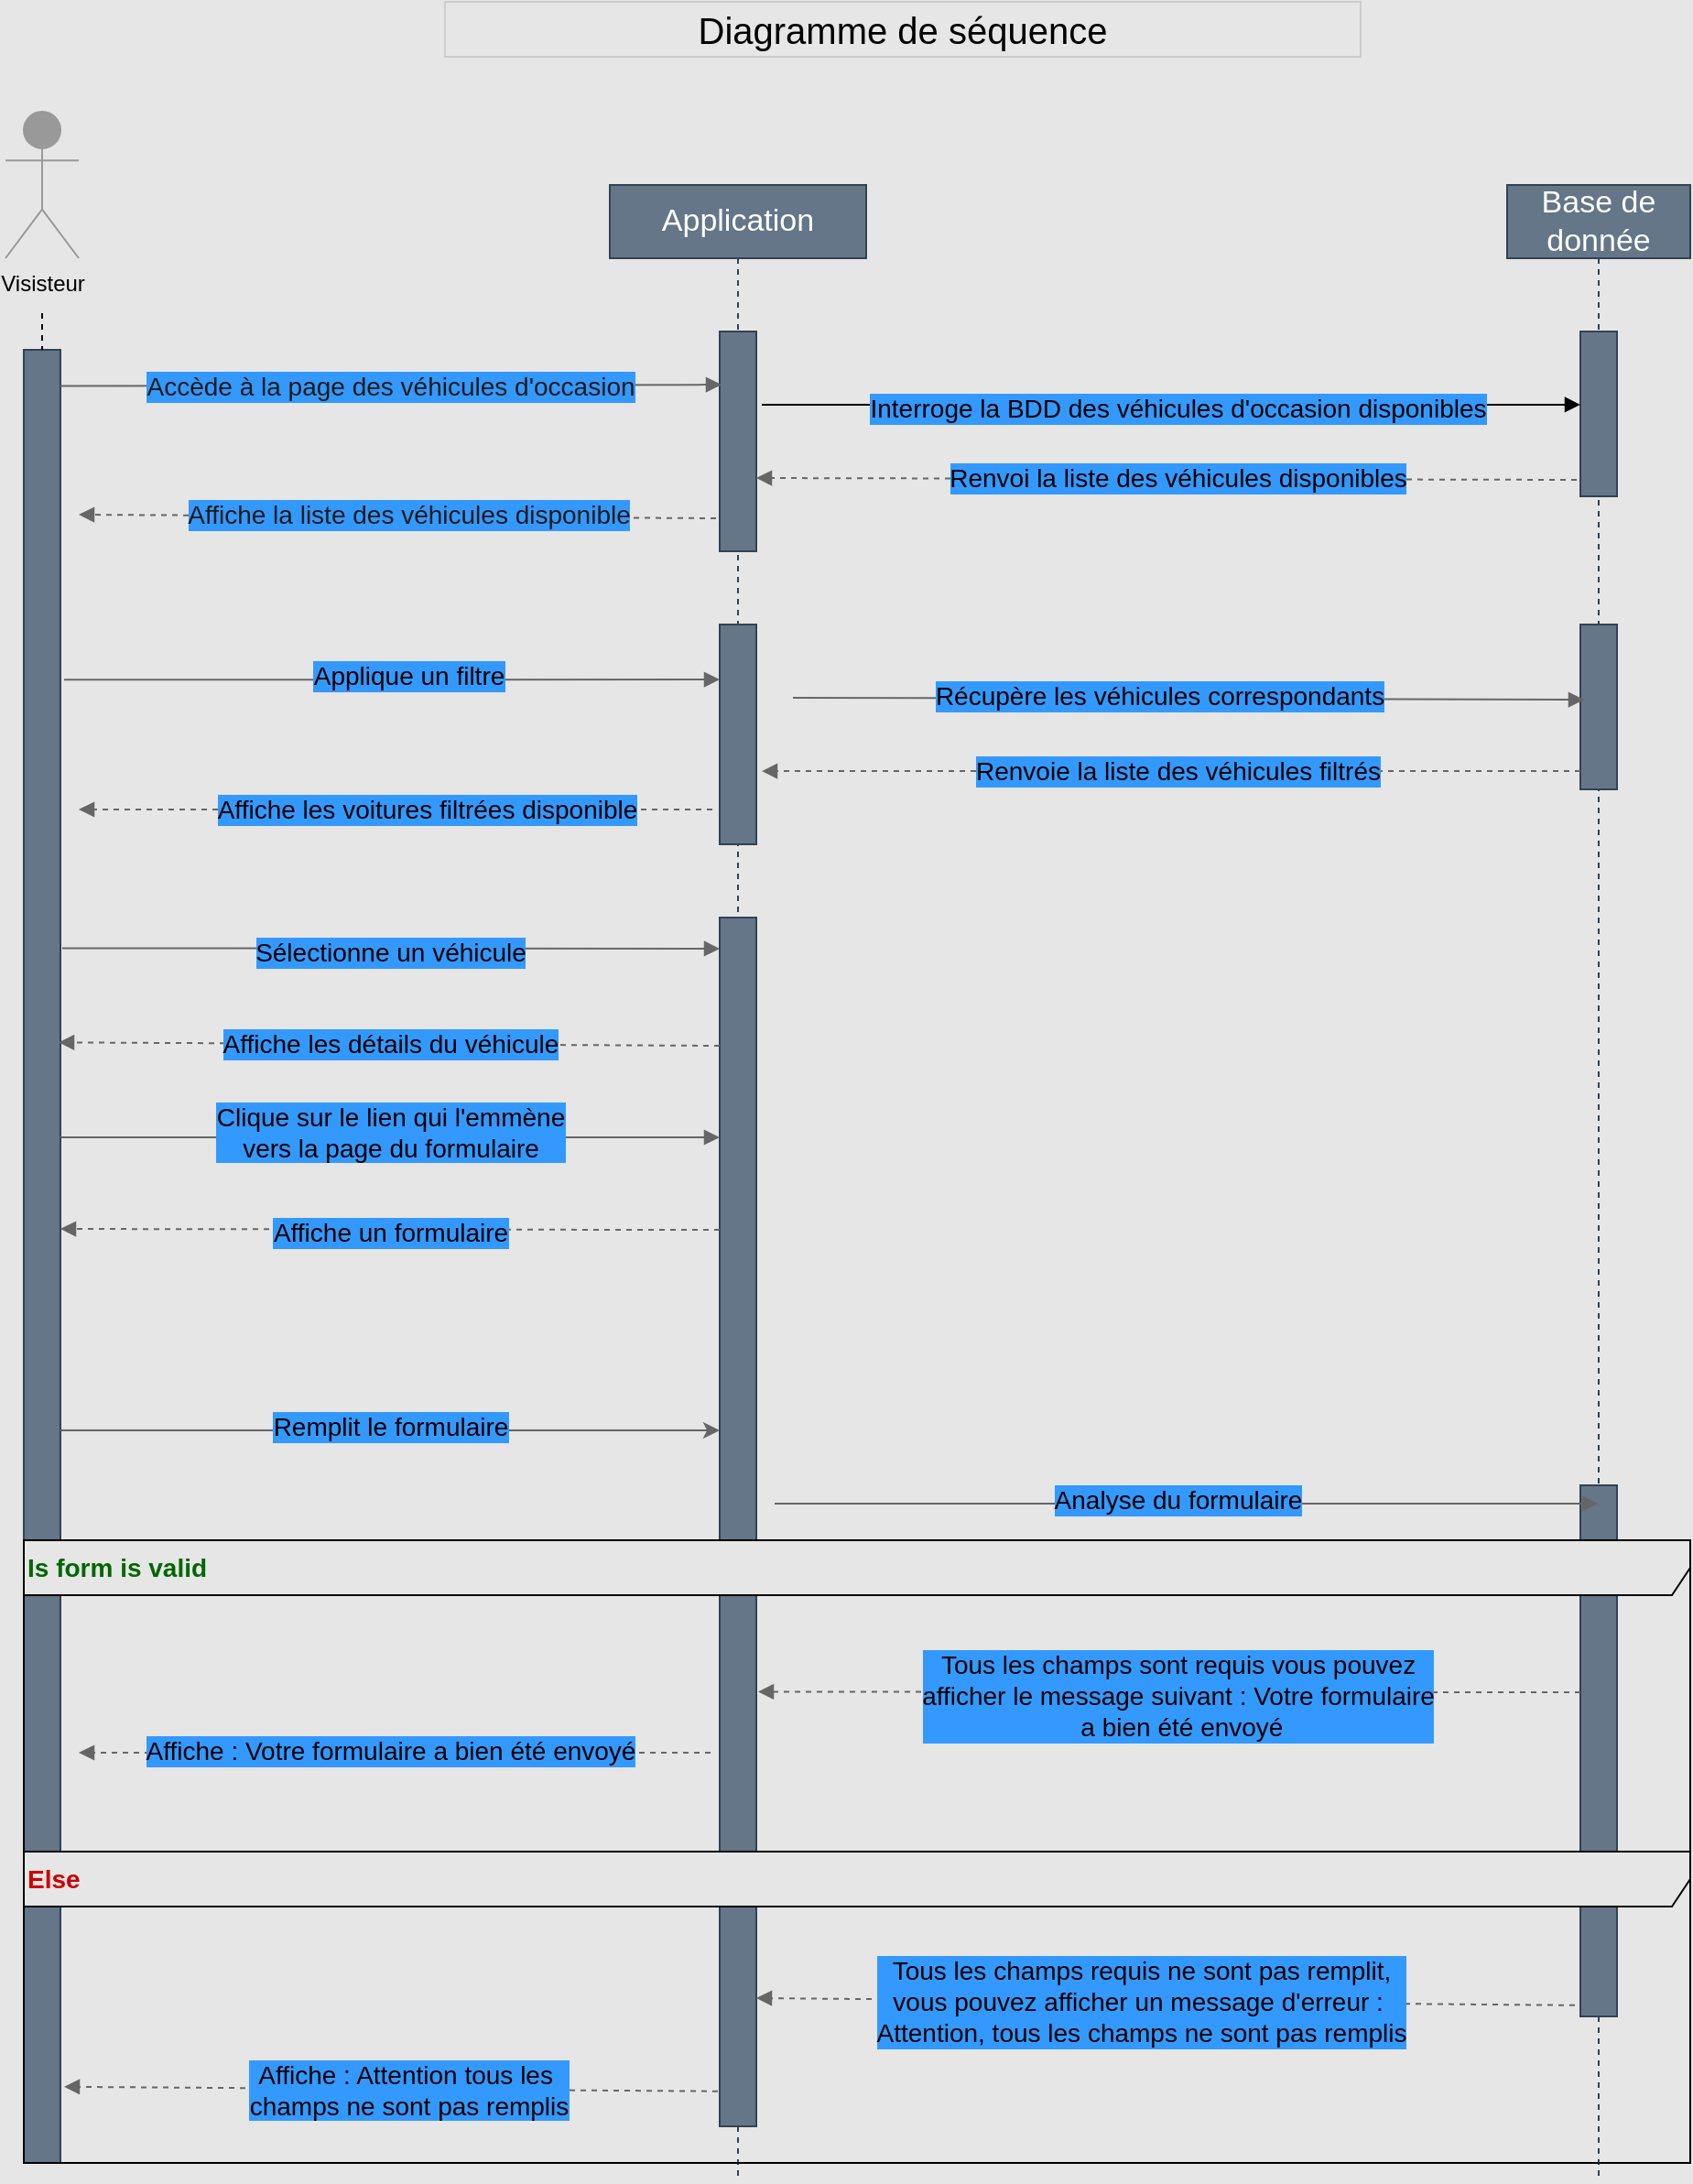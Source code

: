 <mxfile>
    <diagram id="EEniUPORFNaUa7GO9qbn" name="Page-1">
        <mxGraphModel dx="1405" dy="779" grid="1" gridSize="10" guides="1" tooltips="1" connect="1" arrows="1" fold="1" page="1" pageScale="1" pageWidth="1169" pageHeight="827" background="#E6E6E6" math="0" shadow="0">
            <root>
                <mxCell id="0"/>
                <mxCell id="1" parent="0"/>
                <mxCell id="9" value="" style="html=1;points=[];perimeter=orthogonalPerimeter;fillColor=#647687;labelBackgroundColor=none;strokeColor=#314354;fontSize=17;fontColor=#ffffff;" parent="1" vertex="1">
                    <mxGeometry x="80" y="210" width="20" height="990" as="geometry"/>
                </mxCell>
                <mxCell id="2" value="Visisteur" style="shape=umlActor;verticalLabelPosition=bottom;verticalAlign=top;html=1;fillColor=#999999;fontColor=#000000;strokeColor=#999999;" parent="1" vertex="1">
                    <mxGeometry x="70" y="80" width="40" height="80" as="geometry"/>
                </mxCell>
                <mxCell id="3" value="&lt;font style=&quot;font-size: 20px;&quot;&gt;Diagramme de séquence&lt;/font&gt;" style="text;html=1;align=center;verticalAlign=middle;whiteSpace=wrap;rounded=0;fillColor=none;fontColor=#000000;strokeColor=#CCCCCC;" parent="1" vertex="1">
                    <mxGeometry x="310" y="20" width="500" height="30" as="geometry"/>
                </mxCell>
                <mxCell id="4" value="Base de donnée" style="shape=umlLifeline;perimeter=lifelinePerimeter;whiteSpace=wrap;html=1;container=1;collapsible=0;recursiveResize=0;outlineConnect=0;labelBackgroundColor=none;strokeColor=#314354;fontSize=17;fillColor=#647687;fontColor=#ffffff;" parent="1" vertex="1">
                    <mxGeometry x="890" y="120" width="100" height="1090" as="geometry"/>
                </mxCell>
                <mxCell id="5" value="" style="html=1;points=[];perimeter=orthogonalPerimeter;fillColor=#647687;labelBackgroundColor=none;strokeColor=#314354;fontSize=20;fontColor=#ffffff;" parent="4" vertex="1">
                    <mxGeometry x="40" y="80" width="20" height="90" as="geometry"/>
                </mxCell>
                <mxCell id="20" value="" style="html=1;points=[];perimeter=orthogonalPerimeter;fillColor=#647687;labelBackgroundColor=none;strokeColor=#314354;fontSize=20;fontColor=#ffffff;" parent="4" vertex="1">
                    <mxGeometry x="40" y="240" width="20" height="90" as="geometry"/>
                </mxCell>
                <mxCell id="41" value="" style="html=1;points=[];perimeter=orthogonalPerimeter;labelBackgroundColor=none;strokeColor=#314354;fontSize=20;fillColor=#647687;fontColor=#ffffff;" parent="4" vertex="1">
                    <mxGeometry x="40" y="710" width="20" height="290" as="geometry"/>
                </mxCell>
                <mxCell id="6" value="Application" style="shape=umlLifeline;perimeter=lifelinePerimeter;whiteSpace=wrap;html=1;container=1;collapsible=0;recursiveResize=0;outlineConnect=0;labelBackgroundColor=none;strokeColor=#314354;fontSize=17;fillColor=#647687;fontColor=#ffffff;" parent="1" vertex="1">
                    <mxGeometry x="400" y="120" width="140" height="1090" as="geometry"/>
                </mxCell>
                <mxCell id="7" value="" style="html=1;points=[];perimeter=orthogonalPerimeter;labelBackgroundColor=none;strokeColor=#314354;fontSize=20;fillColor=#647687;fontColor=#ffffff;" parent="6" vertex="1">
                    <mxGeometry x="60" y="80" width="20" height="120" as="geometry"/>
                </mxCell>
                <mxCell id="19" value="" style="html=1;points=[];perimeter=orthogonalPerimeter;labelBackgroundColor=none;strokeColor=#314354;fontSize=20;fillColor=#647687;fontColor=#ffffff;" parent="6" vertex="1">
                    <mxGeometry x="60" y="240" width="20" height="120" as="geometry"/>
                </mxCell>
                <mxCell id="30" value="" style="html=1;points=[];perimeter=orthogonalPerimeter;labelBackgroundColor=none;strokeColor=#314354;fontSize=20;fillColor=#647687;fontColor=#ffffff;" parent="6" vertex="1">
                    <mxGeometry x="60" y="400" width="20" height="660" as="geometry"/>
                </mxCell>
                <mxCell id="97" value="&lt;font style=&quot;font-size: 14px;&quot; color=&quot;#006600&quot;&gt;&lt;b&gt;Is form is valid&lt;/b&gt;&lt;/font&gt;" style="shape=umlFrame;whiteSpace=wrap;html=1;fontSize=14;fillColor=#E6E6E6;strokeColor=#000000;width=910;height=30;align=left;" parent="6" vertex="1">
                    <mxGeometry x="-320" y="740" width="910" height="170" as="geometry"/>
                </mxCell>
                <mxCell id="98" value="&lt;font color=&quot;#cc0000&quot; style=&quot;font-size: 14px;&quot;&gt;&lt;b style=&quot;&quot;&gt;Else&lt;/b&gt;&lt;/font&gt;" style="shape=umlFrame;whiteSpace=wrap;html=1;fontSize=14;fillColor=#E6E6E6;strokeColor=#000000;width=910;height=30;align=left;" parent="6" vertex="1">
                    <mxGeometry x="-320" y="910" width="910" height="170" as="geometry"/>
                </mxCell>
                <mxCell id="8" value="" style="endArrow=none;dashed=1;html=1;fontSize=20;strokeColor=#000000;startArrow=none;" parent="1" source="9" edge="1">
                    <mxGeometry width="50" height="50" relative="1" as="geometry">
                        <mxPoint x="140" y="190" as="sourcePoint"/>
                        <mxPoint x="90" y="1200" as="targetPoint"/>
                    </mxGeometry>
                </mxCell>
                <mxCell id="10" value="" style="endArrow=none;dashed=1;html=1;fontSize=20;strokeColor=#000000;" parent="1" target="9" edge="1">
                    <mxGeometry width="50" height="50" relative="1" as="geometry">
                        <mxPoint x="90" y="190" as="sourcePoint"/>
                        <mxPoint x="140" y="800" as="targetPoint"/>
                    </mxGeometry>
                </mxCell>
                <mxCell id="11" value="" style="html=1;verticalAlign=bottom;labelBackgroundColor=none;endArrow=block;endFill=1;strokeColor=#666666;fontSize=17;entryX=0.05;entryY=0.242;entryDx=0;entryDy=0;entryPerimeter=0;exitX=1;exitY=0.02;exitDx=0;exitDy=0;exitPerimeter=0;fillColor=none;" parent="1" source="9" target="7" edge="1">
                    <mxGeometry width="160" relative="1" as="geometry">
                        <mxPoint x="150" y="229" as="sourcePoint"/>
                        <mxPoint x="510" y="360" as="targetPoint"/>
                    </mxGeometry>
                </mxCell>
                <mxCell id="79" value="&lt;font style=&quot;font-size: 14px;&quot;&gt;Accède à la page des véhicules d'occasion&lt;/font&gt;" style="edgeLabel;html=1;align=center;verticalAlign=middle;resizable=0;points=[];labelBackgroundColor=#3399FF;fontColor=#1A1A1A;" parent="11" vertex="1" connectable="0">
                    <mxGeometry x="0.125" relative="1" as="geometry">
                        <mxPoint x="-23" as="offset"/>
                    </mxGeometry>
                </mxCell>
                <mxCell id="13" value="" style="html=1;verticalAlign=bottom;labelBackgroundColor=none;endArrow=block;endFill=1;strokeColor=#000000;fontSize=17;fontColor=#000000;exitX=1.15;exitY=0.333;exitDx=0;exitDy=0;exitPerimeter=0;" parent="1" source="7" target="5" edge="1">
                    <mxGeometry width="160" relative="1" as="geometry">
                        <mxPoint x="500" y="240" as="sourcePoint"/>
                        <mxPoint x="760" y="240" as="targetPoint"/>
                    </mxGeometry>
                </mxCell>
                <mxCell id="80" value="Interroge la BDD des véhicules d'occasion disponibles" style="edgeLabel;html=1;align=center;verticalAlign=middle;resizable=0;points=[];fontSize=14;labelBackgroundColor=#3399FF;fontColor=#000000;" parent="13" vertex="1" connectable="0">
                    <mxGeometry x="-0.485" y="-2" relative="1" as="geometry">
                        <mxPoint x="112" as="offset"/>
                    </mxGeometry>
                </mxCell>
                <mxCell id="15" value="" style="html=1;verticalAlign=bottom;labelBackgroundColor=none;endArrow=block;endFill=1;dashed=1;strokeColor=#666666;fontSize=17;fontColor=#000000;exitX=-0.1;exitY=0.9;exitDx=0;exitDy=0;exitPerimeter=0;" parent="1" source="5" edge="1">
                    <mxGeometry width="160" relative="1" as="geometry">
                        <mxPoint x="350" y="350" as="sourcePoint"/>
                        <mxPoint x="480" y="280" as="targetPoint"/>
                    </mxGeometry>
                </mxCell>
                <mxCell id="81" value="Renvoi la liste des véhicules disponibles" style="edgeLabel;html=1;align=center;verticalAlign=middle;resizable=0;points=[];fontSize=14;labelBackgroundColor=#3399FF;fontColor=#000000;" parent="15" vertex="1" connectable="0">
                    <mxGeometry x="-0.317" y="-1" relative="1" as="geometry">
                        <mxPoint x="-65" as="offset"/>
                    </mxGeometry>
                </mxCell>
                <mxCell id="17" value="" style="html=1;verticalAlign=bottom;labelBackgroundColor=none;endArrow=block;endFill=1;dashed=1;strokeColor=#666666;fontSize=17;fontColor=#000000;exitX=-0.1;exitY=0.85;exitDx=0;exitDy=0;exitPerimeter=0;" parent="1" source="7" edge="1">
                    <mxGeometry width="160" relative="1" as="geometry">
                        <mxPoint x="350" y="340" as="sourcePoint"/>
                        <mxPoint x="110" y="300" as="targetPoint"/>
                    </mxGeometry>
                </mxCell>
                <mxCell id="82" value="Affiche la liste des véhicules disponible" style="edgeLabel;html=1;align=center;verticalAlign=middle;resizable=0;points=[];fontSize=14;labelBackgroundColor=#3399FF;fontColor=#1A1A1A;" parent="17" vertex="1" connectable="0">
                    <mxGeometry x="-0.161" y="2" relative="1" as="geometry">
                        <mxPoint x="-22" y="-3" as="offset"/>
                    </mxGeometry>
                </mxCell>
                <mxCell id="21" value="" style="html=1;verticalAlign=bottom;labelBackgroundColor=none;endArrow=block;endFill=1;strokeColor=#666666;fontSize=17;fontColor=#000000;exitX=1.1;exitY=0.182;exitDx=0;exitDy=0;exitPerimeter=0;" parent="1" source="9" edge="1">
                    <mxGeometry width="160" relative="1" as="geometry">
                        <mxPoint x="150" y="390" as="sourcePoint"/>
                        <mxPoint x="460" y="390" as="targetPoint"/>
                    </mxGeometry>
                </mxCell>
                <mxCell id="83" value="Applique un filtre" style="edgeLabel;html=1;align=center;verticalAlign=middle;resizable=0;points=[];fontSize=14;labelBackgroundColor=#3399FF;fontColor=#000000;" parent="21" vertex="1" connectable="0">
                    <mxGeometry x="0.173" y="2" relative="1" as="geometry">
                        <mxPoint x="-22" as="offset"/>
                    </mxGeometry>
                </mxCell>
                <mxCell id="23" value="" style="html=1;verticalAlign=bottom;labelBackgroundColor=none;endArrow=block;endFill=1;strokeColor=#666666;fontSize=17;fontColor=#000000;entryX=0.1;entryY=0.456;entryDx=0;entryDy=0;entryPerimeter=0;" parent="1" target="20" edge="1">
                    <mxGeometry width="160" relative="1" as="geometry">
                        <mxPoint x="500" y="400" as="sourcePoint"/>
                        <mxPoint x="510" y="440" as="targetPoint"/>
                    </mxGeometry>
                </mxCell>
                <mxCell id="84" value="Récupère les véhicules correspondants" style="edgeLabel;html=1;align=center;verticalAlign=middle;resizable=0;points=[];fontSize=14;labelBackgroundColor=#3399FF;fontColor=#000000;" parent="23" vertex="1" connectable="0">
                    <mxGeometry x="-0.407" y="2" relative="1" as="geometry">
                        <mxPoint x="72" as="offset"/>
                    </mxGeometry>
                </mxCell>
                <mxCell id="25" value="" style="html=1;verticalAlign=bottom;labelBackgroundColor=none;endArrow=block;endFill=1;dashed=1;strokeColor=#666666;fontSize=17;fontColor=#000000;entryX=1.15;entryY=0.667;entryDx=0;entryDy=0;entryPerimeter=0;" parent="1" target="19" edge="1">
                    <mxGeometry width="160" relative="1" as="geometry">
                        <mxPoint x="930" y="440" as="sourcePoint"/>
                        <mxPoint x="500" y="440" as="targetPoint"/>
                    </mxGeometry>
                </mxCell>
                <mxCell id="85" value="Renvoie la liste des véhicules filtrés" style="edgeLabel;html=1;align=center;verticalAlign=middle;resizable=0;points=[];fontSize=14;labelBackgroundColor=#3399FF;fontColor=#000000;" parent="25" vertex="1" connectable="0">
                    <mxGeometry x="0.253" relative="1" as="geometry">
                        <mxPoint x="60" as="offset"/>
                    </mxGeometry>
                </mxCell>
                <mxCell id="28" value="" style="html=1;verticalAlign=bottom;labelBackgroundColor=none;endArrow=block;endFill=1;dashed=1;fontColor=#666666;exitX=-0.2;exitY=0.842;exitDx=0;exitDy=0;exitPerimeter=0;strokeColor=#666666;" parent="1" source="19" edge="1">
                    <mxGeometry width="160" relative="1" as="geometry">
                        <mxPoint x="500" y="400" as="sourcePoint"/>
                        <mxPoint x="110" y="461" as="targetPoint"/>
                    </mxGeometry>
                </mxCell>
                <mxCell id="86" value="Affiche les voitures filtrées disponible" style="edgeLabel;html=1;align=center;verticalAlign=middle;resizable=0;points=[];fontSize=14;labelBackgroundColor=#3399FF;fontColor=#000000;" parent="28" vertex="1" connectable="0">
                    <mxGeometry x="-0.399" relative="1" as="geometry">
                        <mxPoint x="-52" as="offset"/>
                    </mxGeometry>
                </mxCell>
                <mxCell id="32" value="" style="html=1;verticalAlign=bottom;labelBackgroundColor=none;endArrow=block;endFill=1;strokeColor=#666666;fontSize=17;fontColor=#666666;exitX=1.05;exitY=0.33;exitDx=0;exitDy=0;exitPerimeter=0;" parent="1" source="9" edge="1">
                    <mxGeometry width="160" relative="1" as="geometry">
                        <mxPoint x="120" y="541" as="sourcePoint"/>
                        <mxPoint x="460" y="537" as="targetPoint"/>
                    </mxGeometry>
                </mxCell>
                <mxCell id="87" value="Sélectionne un véhicule" style="edgeLabel;html=1;align=center;verticalAlign=middle;resizable=0;points=[];fontSize=14;labelBackgroundColor=#3399FF;fontColor=#000000;" parent="32" vertex="1" connectable="0">
                    <mxGeometry x="-0.125" y="-2" relative="1" as="geometry">
                        <mxPoint x="22" as="offset"/>
                    </mxGeometry>
                </mxCell>
                <mxCell id="38" value="" style="html=1;verticalAlign=bottom;labelBackgroundColor=none;endArrow=block;endFill=1;dashed=1;strokeColor=#666666;fontSize=17;fontColor=#000000;entryX=0.95;entryY=0.382;entryDx=0;entryDy=0;entryPerimeter=0;" parent="1" target="9" edge="1">
                    <mxGeometry width="160" relative="1" as="geometry">
                        <mxPoint x="460" y="590" as="sourcePoint"/>
                        <mxPoint x="110" y="640" as="targetPoint"/>
                    </mxGeometry>
                </mxCell>
                <mxCell id="88" value="Affiche les détails du véhicule" style="edgeLabel;html=1;align=center;verticalAlign=middle;resizable=0;points=[];fontSize=14;labelBackgroundColor=#3399FF;fontColor=#000000;" parent="38" vertex="1" connectable="0">
                    <mxGeometry x="0.125" relative="1" as="geometry">
                        <mxPoint x="23" as="offset"/>
                    </mxGeometry>
                </mxCell>
                <mxCell id="42" value="" style="html=1;verticalAlign=bottom;labelBackgroundColor=none;endArrow=block;endFill=1;strokeColor=#666666;fontSize=17;fontColor=#000000;" parent="1" edge="1">
                    <mxGeometry width="160" relative="1" as="geometry">
                        <mxPoint x="100" y="640" as="sourcePoint"/>
                        <mxPoint x="460" y="640" as="targetPoint"/>
                    </mxGeometry>
                </mxCell>
                <mxCell id="89" value="Clique sur le lien qui l'emmène&lt;br&gt;vers la page du formulaire" style="edgeLabel;html=1;align=center;verticalAlign=middle;resizable=0;points=[];fontSize=14;labelBackgroundColor=#3399FF;fontColor=#000000;" parent="42" vertex="1" connectable="0">
                    <mxGeometry x="0.128" y="3" relative="1" as="geometry">
                        <mxPoint x="-23" as="offset"/>
                    </mxGeometry>
                </mxCell>
                <mxCell id="44" value="" style="html=1;verticalAlign=bottom;labelBackgroundColor=none;endArrow=block;endFill=1;strokeColor=#666666;fontSize=17;fontColor=#000000;" parent="1" target="4" edge="1">
                    <mxGeometry width="160" relative="1" as="geometry">
                        <mxPoint x="490" y="840" as="sourcePoint"/>
                        <mxPoint x="930" y="860" as="targetPoint"/>
                    </mxGeometry>
                </mxCell>
                <mxCell id="92" value="Analyse du formulaire" style="edgeLabel;html=1;align=center;verticalAlign=middle;resizable=0;points=[];fontSize=14;labelBackgroundColor=#3399FF;fontColor=#000000;" parent="44" vertex="1" connectable="0">
                    <mxGeometry x="0.143" y="2" relative="1" as="geometry">
                        <mxPoint x="-37" as="offset"/>
                    </mxGeometry>
                </mxCell>
                <mxCell id="53" value="" style="html=1;verticalAlign=bottom;labelBackgroundColor=none;endArrow=block;endFill=1;dashed=1;strokeColor=#666666;fontSize=17;fontColor=#006600;entryX=1.05;entryY=0.348;entryDx=0;entryDy=0;entryPerimeter=0;" parent="1" edge="1">
                    <mxGeometry width="160" relative="1" as="geometry">
                        <mxPoint x="930" y="943" as="sourcePoint"/>
                        <mxPoint x="481" y="942.72" as="targetPoint"/>
                    </mxGeometry>
                </mxCell>
                <mxCell id="94" value="Tous les champs sont requis vous pouvez&lt;br&gt;afficher le message suivant : Votre formulaire&lt;br&gt;&amp;nbsp;a bien été envoyé" style="edgeLabel;html=1;align=center;verticalAlign=middle;resizable=0;points=[];fontSize=14;fontColor=#000000;labelBackgroundColor=#3399FF;" parent="53" vertex="1" connectable="0">
                    <mxGeometry x="0.078" y="1" relative="1" as="geometry">
                        <mxPoint x="22" y="1" as="offset"/>
                    </mxGeometry>
                </mxCell>
                <mxCell id="55" value="" style="html=1;verticalAlign=bottom;labelBackgroundColor=none;endArrow=block;endFill=1;dashed=1;strokeColor=#666666;fontSize=16;fontColor=#000000;exitX=-0.25;exitY=0.691;exitDx=0;exitDy=0;exitPerimeter=0;" parent="1" source="30" edge="1">
                    <mxGeometry x="0.035" y="-20" width="160" relative="1" as="geometry">
                        <mxPoint x="440" y="920" as="sourcePoint"/>
                        <mxPoint x="110" y="976" as="targetPoint"/>
                        <mxPoint as="offset"/>
                    </mxGeometry>
                </mxCell>
                <mxCell id="93" value="Affiche : Votre formulaire a bien été envoyé" style="edgeLabel;html=1;align=center;verticalAlign=middle;resizable=0;points=[];fontSize=14;fontColor=#000000;labelBackgroundColor=#3399FF;" parent="55" vertex="1" connectable="0">
                    <mxGeometry x="-0.107" y="-1" relative="1" as="geometry">
                        <mxPoint x="-21" as="offset"/>
                    </mxGeometry>
                </mxCell>
                <mxCell id="57" value="" style="html=1;verticalAlign=bottom;labelBackgroundColor=none;endArrow=block;endFill=1;dashed=1;strokeColor=#666666;fontSize=16;fontColor=#000000;exitX=-0.15;exitY=0.979;exitDx=0;exitDy=0;exitPerimeter=0;" parent="1" source="41" edge="1">
                    <mxGeometry width="160" relative="1" as="geometry">
                        <mxPoint x="840" y="1110" as="sourcePoint"/>
                        <mxPoint x="480" y="1110" as="targetPoint"/>
                    </mxGeometry>
                </mxCell>
                <mxCell id="96" value="Tous les champs requis ne sont pas remplit,&lt;br&gt;vous pouvez afficher un message d'erreur :&amp;nbsp;&lt;br&gt;Attention, tous les champs ne sont pas remplis" style="edgeLabel;html=1;align=center;verticalAlign=middle;resizable=0;points=[];fontSize=14;fontColor=#000000;labelBackgroundColor=#3399FF;" parent="57" vertex="1" connectable="0">
                    <mxGeometry x="0.06" relative="1" as="geometry">
                        <mxPoint as="offset"/>
                    </mxGeometry>
                </mxCell>
                <mxCell id="67" value="" style="html=1;verticalAlign=bottom;labelBackgroundColor=none;endArrow=block;endFill=1;dashed=1;strokeColor=#666666;fontSize=15;fontColor=#000000;entryX=1;entryY=0.556;entryDx=0;entryDy=0;entryPerimeter=0;" parent="1" edge="1">
                    <mxGeometry width="160" relative="1" as="geometry">
                        <mxPoint x="460" y="690.56" as="sourcePoint"/>
                        <mxPoint x="100" y="690" as="targetPoint"/>
                    </mxGeometry>
                </mxCell>
                <mxCell id="90" value="Affiche un formulaire" style="edgeLabel;html=1;align=center;verticalAlign=middle;resizable=0;points=[];fontSize=14;labelBackgroundColor=#3399FF;fontColor=#000000;" parent="67" vertex="1" connectable="0">
                    <mxGeometry x="-0.306" y="1" relative="1" as="geometry">
                        <mxPoint x="-55" as="offset"/>
                    </mxGeometry>
                </mxCell>
                <mxCell id="69" value="" style="endArrow=classic;html=1;labelBackgroundColor=#CCCCCC;strokeColor=#666666;fontSize=15;fontColor=#000000;" parent="1" edge="1">
                    <mxGeometry width="50" height="50" relative="1" as="geometry">
                        <mxPoint x="100" y="800" as="sourcePoint"/>
                        <mxPoint x="460" y="800" as="targetPoint"/>
                    </mxGeometry>
                </mxCell>
                <mxCell id="91" value="Remplit le formulaire" style="edgeLabel;html=1;align=center;verticalAlign=middle;resizable=0;points=[];fontSize=14;labelBackgroundColor=#3399FF;fontColor=#000000;" parent="69" vertex="1" connectable="0">
                    <mxGeometry x="0.139" y="2" relative="1" as="geometry">
                        <mxPoint x="-25" as="offset"/>
                    </mxGeometry>
                </mxCell>
                <mxCell id="73" value="" style="html=1;verticalAlign=bottom;labelBackgroundColor=none;endArrow=block;endFill=1;dashed=1;strokeColor=#666666;fontSize=15;fontColor=#000000;entryX=1.1;entryY=0.958;entryDx=0;entryDy=0;entryPerimeter=0;exitX=-0.05;exitY=0.971;exitDx=0;exitDy=0;exitPerimeter=0;" parent="1" source="30" target="9" edge="1">
                    <mxGeometry width="160" relative="1" as="geometry">
                        <mxPoint x="180" y="1190" as="sourcePoint"/>
                        <mxPoint x="340" y="1190" as="targetPoint"/>
                    </mxGeometry>
                </mxCell>
                <mxCell id="95" value="Affiche : Attention tous les&amp;nbsp;&lt;br&gt;champs ne sont pas remplis" style="edgeLabel;html=1;align=center;verticalAlign=middle;resizable=0;points=[];fontSize=14;fontColor=#000000;labelBackgroundColor=#3399FF;" parent="73" vertex="1" connectable="0">
                    <mxGeometry x="0.109" relative="1" as="geometry">
                        <mxPoint x="29" as="offset"/>
                    </mxGeometry>
                </mxCell>
            </root>
        </mxGraphModel>
    </diagram>
</mxfile>